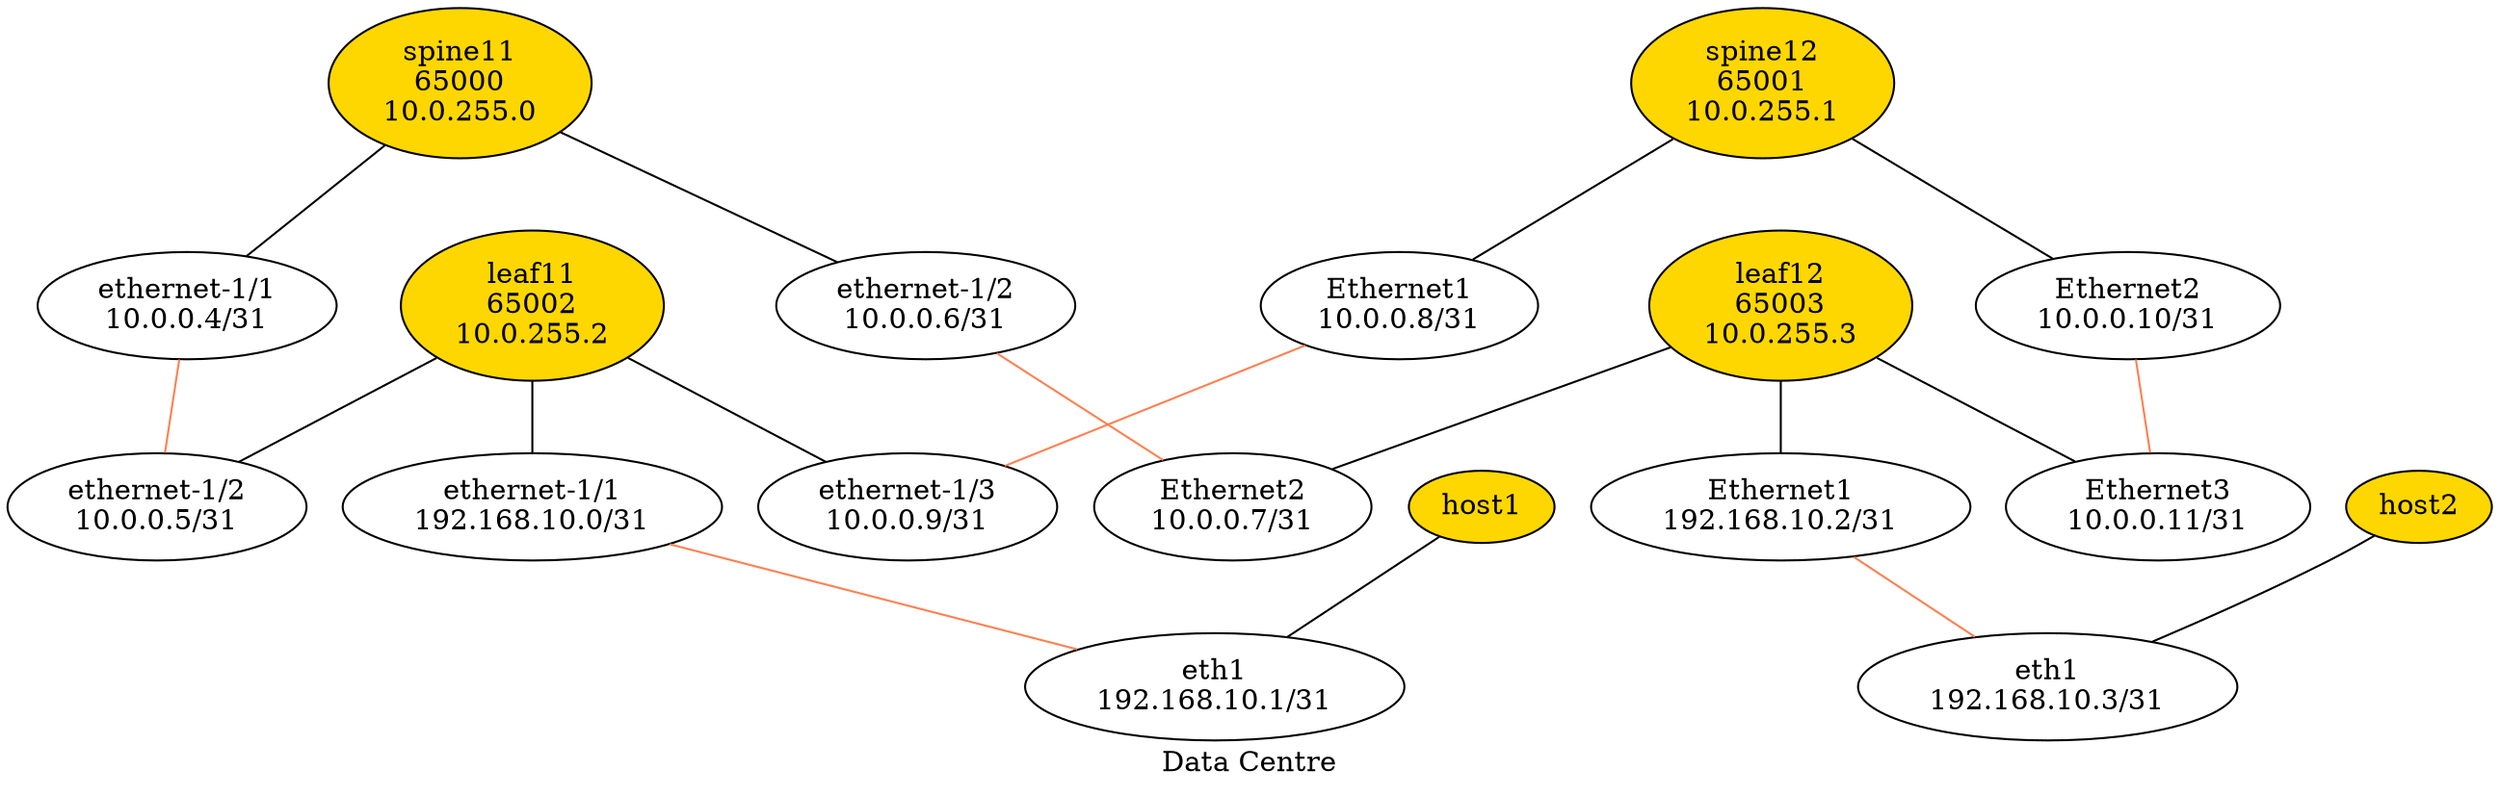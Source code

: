 strict graph "" {
	graph [label="Data Centre"];
	node [label="\N"];
	spine11	 [bgp_asn=65000,
		dev_role=spines,
		dev_type="nokia-srlinux",
		fillcolor=gold,
		label="spine11
65000
10.0.255.0",
		loopback="10.0.255.0",
		mac="00:dc:5e:01:01:00",
		pod=A,
		rank=4,
		style=filled];
	"iface-4"	 [dev_name="ethernet-1/1",
		dev_type=port,
		ipv4="10.0.0.4/31",
		label="ethernet-1/1
10.0.0.4/31",
		rank=5];
	spine11 -- "iface-4"	 [color=black,
		phy=port];
	"iface-6"	 [dev_name="ethernet-1/2",
		dev_type=port,
		ipv4="10.0.0.6/31",
		label="ethernet-1/2
10.0.0.6/31",
		rank=5];
	spine11 -- "iface-6"	 [color=black,
		phy=port];
	"iface-5"	 [dev_name="ethernet-1/2",
		dev_type=port,
		ipv4="10.0.0.5/31",
		label="ethernet-1/2
10.0.0.5/31",
		rank=6];
	"iface-4" -- "iface-5"	 [color=coral,
		linux_bridge=hs_br_4,
		phy=wire,
		role=dc];
	"iface-7"	 [dev_name=Ethernet2,
		dev_type=port,
		ipv4="10.0.0.7/31",
		label="Ethernet2
10.0.0.7/31",
		rank=6];
	"iface-6" -- "iface-7"	 [color=coral,
		linux_bridge=hs_br_6,
		phy=wire,
		role=dc];
	spine12	 [bgp_asn=65001,
		dev_role=spines,
		dev_type="microsoft-sonic",
		fillcolor=gold,
		label="spine12
65001
10.0.255.1",
		loopback="10.0.255.1",
		mac="00:dc:5e:01:01:01",
		pod=A,
		rank=4,
		style=filled,
		vlan_base=10];
	"iface-8"	 [dev_name=Ethernet1,
		dev_type=port,
		ipv4="10.0.0.8/31",
		label="Ethernet1
10.0.0.8/31",
		rank=5];
	spine12 -- "iface-8"	 [color=black,
		phy=port];
	"iface-10"	 [dev_name=Ethernet2,
		dev_type=port,
		ipv4="10.0.0.10/31",
		label="Ethernet2
10.0.0.10/31",
		rank=5];
	spine12 -- "iface-10"	 [color=black,
		phy=port];
	"iface-9"	 [dev_name="ethernet-1/3",
		dev_type=port,
		ipv4="10.0.0.9/31",
		label="ethernet-1/3
10.0.0.9/31",
		rank=6];
	"iface-8" -- "iface-9"	 [color=coral,
		linux_bridge=hs_br_8,
		phy=wire,
		role=dc];
	"iface-11"	 [dev_name=Ethernet3,
		dev_type=port,
		ipv4="10.0.0.11/31",
		label="Ethernet3
10.0.0.11/31",
		rank=6];
	"iface-10" -- "iface-11"	 [color=coral,
		linux_bridge=hs_br_10,
		phy=wire,
		role=dc];
	leaf11	 [bgp_asn=65002,
		dev_role=leafs,
		dev_type="nokia-srlinux",
		fillcolor=gold,
		label="leaf11
65002
10.0.255.2",
		loopback="10.0.255.2",
		mac="00:dc:5e:01:01:02",
		pod=A,
		rank=7,
		style=filled];
	"iface-0"	 [dev_name="ethernet-1/1",
		dev_type=port,
		ipv4="192.168.10.0/31",
		label="ethernet-1/1
192.168.10.0/31",
		rank=8];
	leaf11 -- "iface-0"	 [color=black,
		phy=port];
	leaf11 -- "iface-5"	 [color=black,
		phy=port];
	leaf11 -- "iface-9"	 [color=black,
		phy=port];
	"iface-1"	 [dev_name=eth1,
		dev_type=port,
		ipv4="192.168.10.1/31",
		label="eth1
192.168.10.1/31",
		rank=9];
	"iface-0" -- "iface-1"	 [color=coral,
		linux_bridge=hs_br_0,
		phy=wire,
		role=customer];
	leaf12	 [bgp_asn=65003,
		dev_role=leafs,
		dev_type="microsoft-sonic",
		fillcolor=gold,
		label="leaf12
65003
10.0.255.3",
		loopback="10.0.255.3",
		mac="00:dc:5e:01:01:03",
		pod=A,
		rank=7,
		style=filled,
		vlan_base=30];
	"iface-2"	 [dev_name=Ethernet1,
		dev_type=port,
		ipv4="192.168.10.2/31",
		label="Ethernet1
192.168.10.2/31",
		rank=8];
	leaf12 -- "iface-2"	 [color=black,
		phy=port];
	leaf12 -- "iface-7"	 [color=black,
		phy=port];
	leaf12 -- "iface-11"	 [color=black,
		phy=port];
	"iface-3"	 [dev_name=eth1,
		dev_type=port,
		ipv4="192.168.10.3/31",
		label="eth1
192.168.10.3/31",
		rank=9];
	"iface-2" -- "iface-3"	 [color=coral,
		linux_bridge=hs_br_2,
		phy=wire,
		role=customer];
	host1	 [dev_role=hosts,
		dev_type=ubuntu,
		fillcolor=gold,
		pod=A,
		rank=10,
		style=filled];
	host1 -- "iface-1"	 [color=black,
		phy=port];
	host2	 [dev_role=hosts,
		dev_type=ubuntu,
		fillcolor=gold,
		pod=A,
		rank=10,
		style=filled];
	host2 -- "iface-3"	 [color=black,
		phy=port];
}
